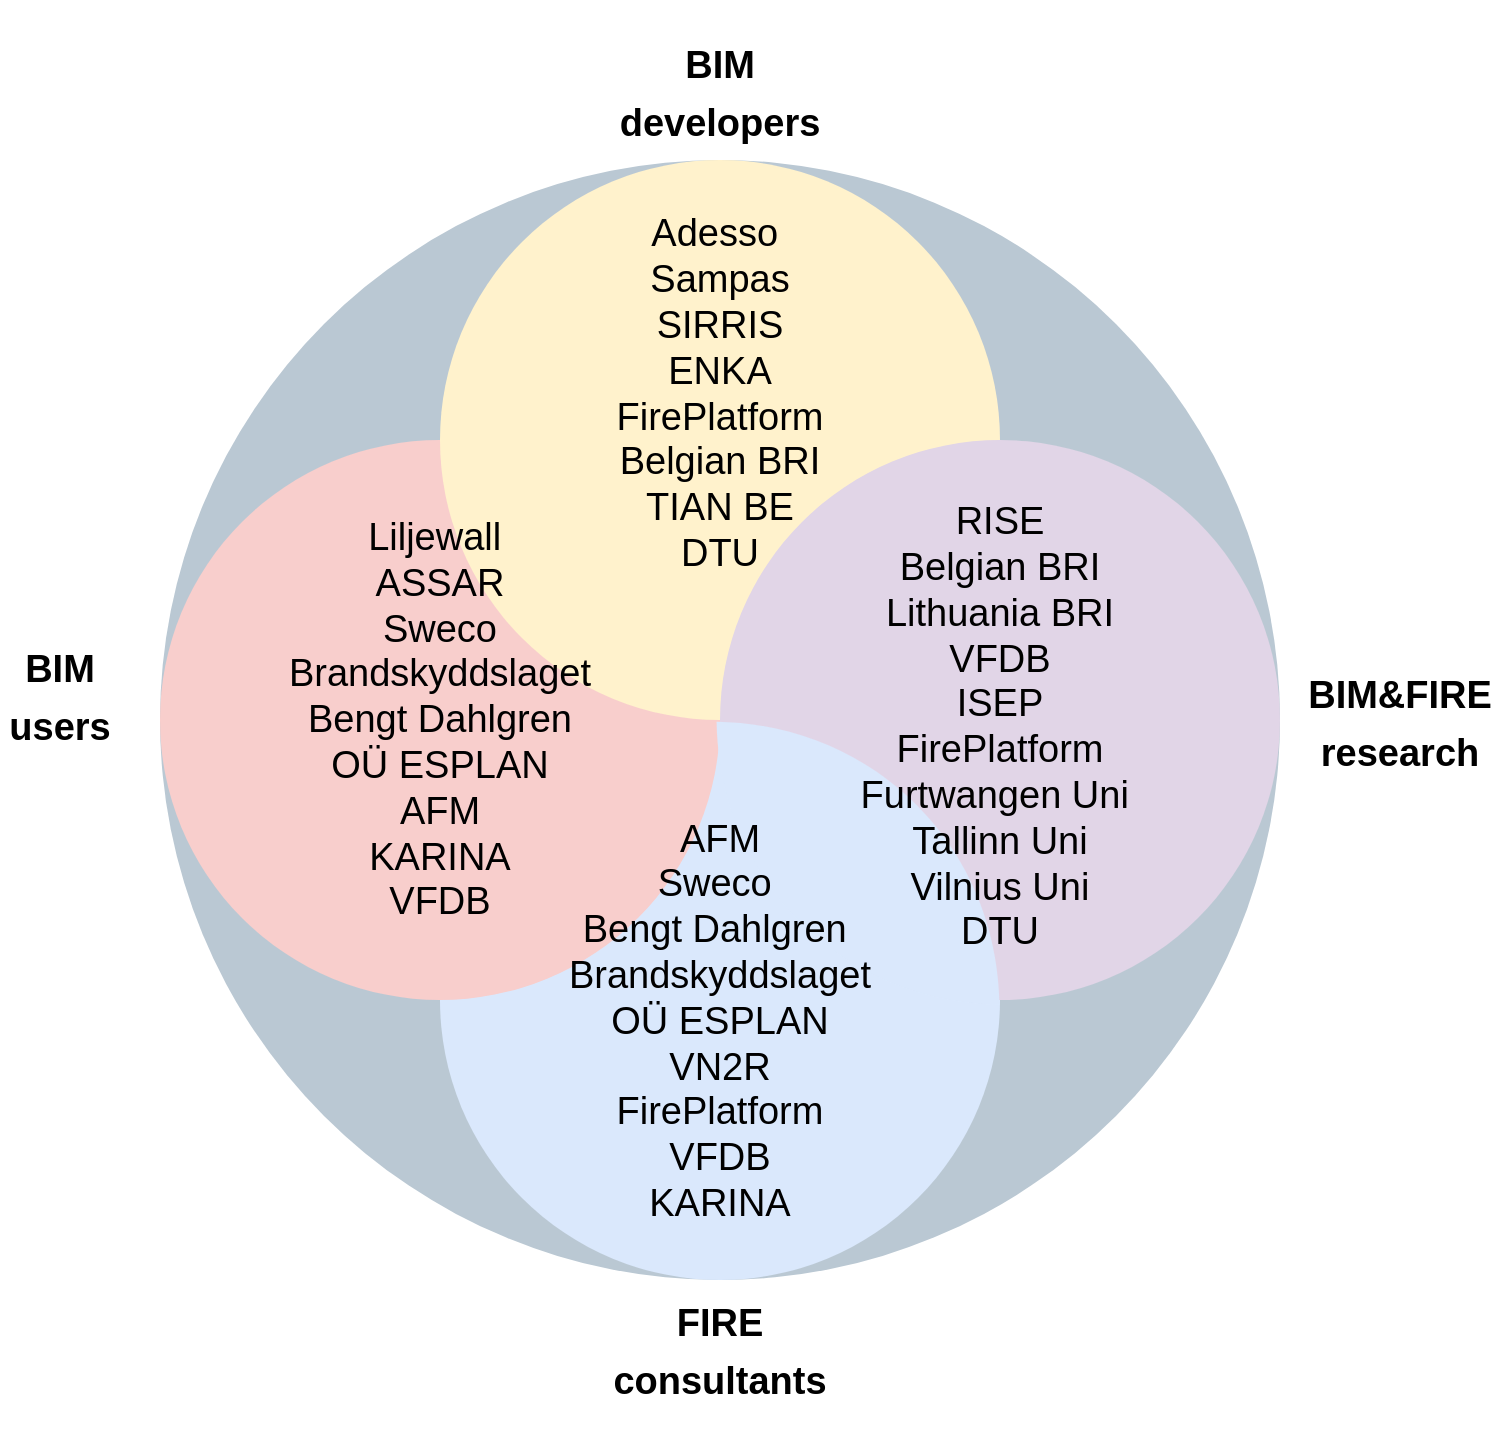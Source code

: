 <mxfile version="16.5.5" type="github">
  <diagram id="Za418WhtZrfoSMjR2k4V" name="Page-1">
    <mxGraphModel dx="1422" dy="762" grid="1" gridSize="10" guides="1" tooltips="1" connect="1" arrows="1" fold="1" page="1" pageScale="1" pageWidth="850" pageHeight="1100" math="0" shadow="0">
      <root>
        <mxCell id="0" />
        <mxCell id="1" parent="0" />
        <mxCell id="fSakol7xfLL2G2BJwjkC-20" value="" style="ellipse;whiteSpace=wrap;html=1;fontSize=19;fillColor=#bac8d3;strokeColor=none;" vertex="1" parent="1">
          <mxGeometry x="100" y="140" width="560" height="560" as="geometry" />
        </mxCell>
        <mxCell id="fSakol7xfLL2G2BJwjkC-4" value="" style="ellipse;whiteSpace=wrap;html=1;fillColor=#dae8fc;strokeColor=none;" vertex="1" parent="1">
          <mxGeometry x="240" y="420" width="280" height="280" as="geometry" />
        </mxCell>
        <mxCell id="fSakol7xfLL2G2BJwjkC-1" value="" style="ellipse;whiteSpace=wrap;html=1;fillColor=#f8cecc;strokeColor=none;" vertex="1" parent="1">
          <mxGeometry x="100" y="280" width="280" height="280" as="geometry" />
        </mxCell>
        <mxCell id="fSakol7xfLL2G2BJwjkC-3" value="" style="ellipse;whiteSpace=wrap;html=1;fillColor=#fff2cc;strokeColor=none;" vertex="1" parent="1">
          <mxGeometry x="240" y="140" width="280" height="280" as="geometry" />
        </mxCell>
        <mxCell id="fSakol7xfLL2G2BJwjkC-2" value="" style="ellipse;whiteSpace=wrap;html=1;fillColor=#e1d5e7;strokeColor=none;" vertex="1" parent="1">
          <mxGeometry x="380" y="280" width="280" height="280" as="geometry" />
        </mxCell>
        <mxCell id="fSakol7xfLL2G2BJwjkC-8" value="" style="whiteSpace=wrap;html=1;shape=mxgraph.basic.pointed_oval;rotation=-45;strokeColor=none;fillColor=#dae8fc;" vertex="1" parent="1">
          <mxGeometry x="394" y="391.54" width="110" height="200" as="geometry" />
        </mxCell>
        <mxCell id="fSakol7xfLL2G2BJwjkC-9" value="&lt;h1&gt;&lt;font style=&quot;font-size: 19px&quot;&gt;BIM developers&lt;/font&gt;&lt;/h1&gt;" style="text;html=1;strokeColor=none;fillColor=none;align=center;verticalAlign=middle;whiteSpace=wrap;rounded=0;" vertex="1" parent="1">
          <mxGeometry x="350" y="90" width="60" height="30" as="geometry" />
        </mxCell>
        <mxCell id="fSakol7xfLL2G2BJwjkC-11" value="&lt;h1&gt;&lt;font style=&quot;font-size: 19px&quot;&gt;FIRE consultants&lt;/font&gt;&lt;/h1&gt;" style="text;html=1;strokeColor=none;fillColor=none;align=center;verticalAlign=middle;whiteSpace=wrap;rounded=0;" vertex="1" parent="1">
          <mxGeometry x="350" y="719" width="60" height="30" as="geometry" />
        </mxCell>
        <mxCell id="fSakol7xfLL2G2BJwjkC-12" value="&lt;h1&gt;&lt;font style=&quot;font-size: 19px&quot;&gt;BIM&amp;amp;FIRE research&lt;/font&gt;&lt;/h1&gt;" style="text;html=1;strokeColor=none;fillColor=none;align=center;verticalAlign=middle;whiteSpace=wrap;rounded=0;" vertex="1" parent="1">
          <mxGeometry x="690" y="405" width="60" height="30" as="geometry" />
        </mxCell>
        <mxCell id="fSakol7xfLL2G2BJwjkC-13" value="&lt;h1&gt;&lt;font style=&quot;font-size: 19px&quot;&gt;BIM users&lt;/font&gt;&lt;/h1&gt;" style="text;html=1;strokeColor=none;fillColor=none;align=center;verticalAlign=middle;whiteSpace=wrap;rounded=0;" vertex="1" parent="1">
          <mxGeometry x="20" y="391.54" width="60" height="30" as="geometry" />
        </mxCell>
        <mxCell id="fSakol7xfLL2G2BJwjkC-15" value="&lt;div&gt;Adesso&amp;nbsp;&lt;/div&gt;&lt;div&gt;Sampas&lt;/div&gt;&lt;div&gt;SIRRIS&lt;/div&gt;&lt;div&gt;&lt;span&gt;ENKA&lt;/span&gt;&lt;/div&gt;&lt;div&gt;FirePlatform&lt;/div&gt;&lt;div&gt;&lt;div&gt;&lt;span&gt;Belgian BRI&lt;/span&gt;&lt;br&gt;&lt;/div&gt;&lt;div&gt;&lt;span&gt;TIAN BE&lt;/span&gt;&lt;/div&gt;&lt;/div&gt;&lt;div&gt;&lt;span&gt;DTU&lt;/span&gt;&lt;/div&gt;" style="text;html=1;strokeColor=none;fillColor=none;align=center;verticalAlign=middle;whiteSpace=wrap;rounded=0;fontSize=19;" vertex="1" parent="1">
          <mxGeometry x="290" y="172" width="180" height="170" as="geometry" />
        </mxCell>
        <mxCell id="fSakol7xfLL2G2BJwjkC-17" value="RISE&lt;div&gt;&lt;span&gt;Belgian BRI&lt;/span&gt;&lt;br&gt;&lt;/div&gt;&lt;div&gt;Lithuania BRI&lt;span&gt;&lt;br&gt;&lt;/span&gt;&lt;/div&gt;&lt;div&gt;&lt;span&gt;VFDB&lt;/span&gt;&lt;/div&gt;&lt;div&gt;ISEP&lt;/div&gt;&lt;div&gt;&lt;span&gt;FirePlatform&lt;/span&gt;&lt;/div&gt;Furtwangen Uni&lt;span&gt;&amp;nbsp;&lt;/span&gt;&lt;br&gt;&lt;div&gt;Tallinn Uni&lt;/div&gt;&lt;div&gt;&lt;span&gt;Vilnius Uni&lt;/span&gt;&lt;br&gt;&lt;/div&gt;&lt;div&gt;DTU&lt;/div&gt;&lt;div&gt;&lt;span&gt;&lt;br&gt;&lt;/span&gt;&lt;/div&gt;" style="text;html=1;strokeColor=none;fillColor=none;align=center;verticalAlign=middle;whiteSpace=wrap;rounded=0;fontSize=19;" vertex="1" parent="1">
          <mxGeometry x="430" y="350.0" width="180" height="170" as="geometry" />
        </mxCell>
        <mxCell id="fSakol7xfLL2G2BJwjkC-18" value="&lt;div&gt;AFM&lt;/div&gt;&lt;div&gt;Sweco&amp;nbsp;&lt;/div&gt;&lt;div&gt;Bengt Dahlgren&amp;nbsp;&lt;/div&gt;&lt;div&gt;Brandskyddslaget&lt;/div&gt;&lt;div&gt;&lt;span&gt;OÜ ESPLAN&lt;/span&gt;&lt;/div&gt;&lt;div&gt;VN2R&lt;/div&gt;&lt;div&gt;FirePlatform&lt;/div&gt;&lt;div&gt;VFDB&lt;/div&gt;&lt;div&gt;KARINA&lt;br&gt;&lt;/div&gt;&lt;div&gt;&lt;br&gt;&lt;/div&gt;" style="text;html=1;strokeColor=none;fillColor=none;align=center;verticalAlign=middle;whiteSpace=wrap;rounded=0;fontSize=19;" vertex="1" parent="1">
          <mxGeometry x="290" y="497" width="180" height="170" as="geometry" />
        </mxCell>
        <mxCell id="fSakol7xfLL2G2BJwjkC-19" value="&lt;div&gt;&lt;div&gt;Liljewall&amp;nbsp;&lt;/div&gt;&lt;div&gt;ASSAR&lt;/div&gt;&lt;/div&gt;&lt;div&gt;Sweco&lt;/div&gt;&lt;div&gt;Brandskyddslaget&lt;br&gt;&lt;/div&gt;&lt;div&gt;Bengt Dahlgren&lt;/div&gt;&lt;div&gt;OÜ ESPLAN&lt;br&gt;&lt;/div&gt;&lt;div&gt;AFM&lt;/div&gt;&lt;div&gt;KARINA&lt;/div&gt;&lt;div&gt;VFDB&lt;br&gt;&lt;/div&gt;" style="text;html=1;strokeColor=none;fillColor=none;align=center;verticalAlign=middle;whiteSpace=wrap;rounded=0;fontSize=19;" vertex="1" parent="1">
          <mxGeometry x="150" y="335" width="180" height="170" as="geometry" />
        </mxCell>
      </root>
    </mxGraphModel>
  </diagram>
</mxfile>
